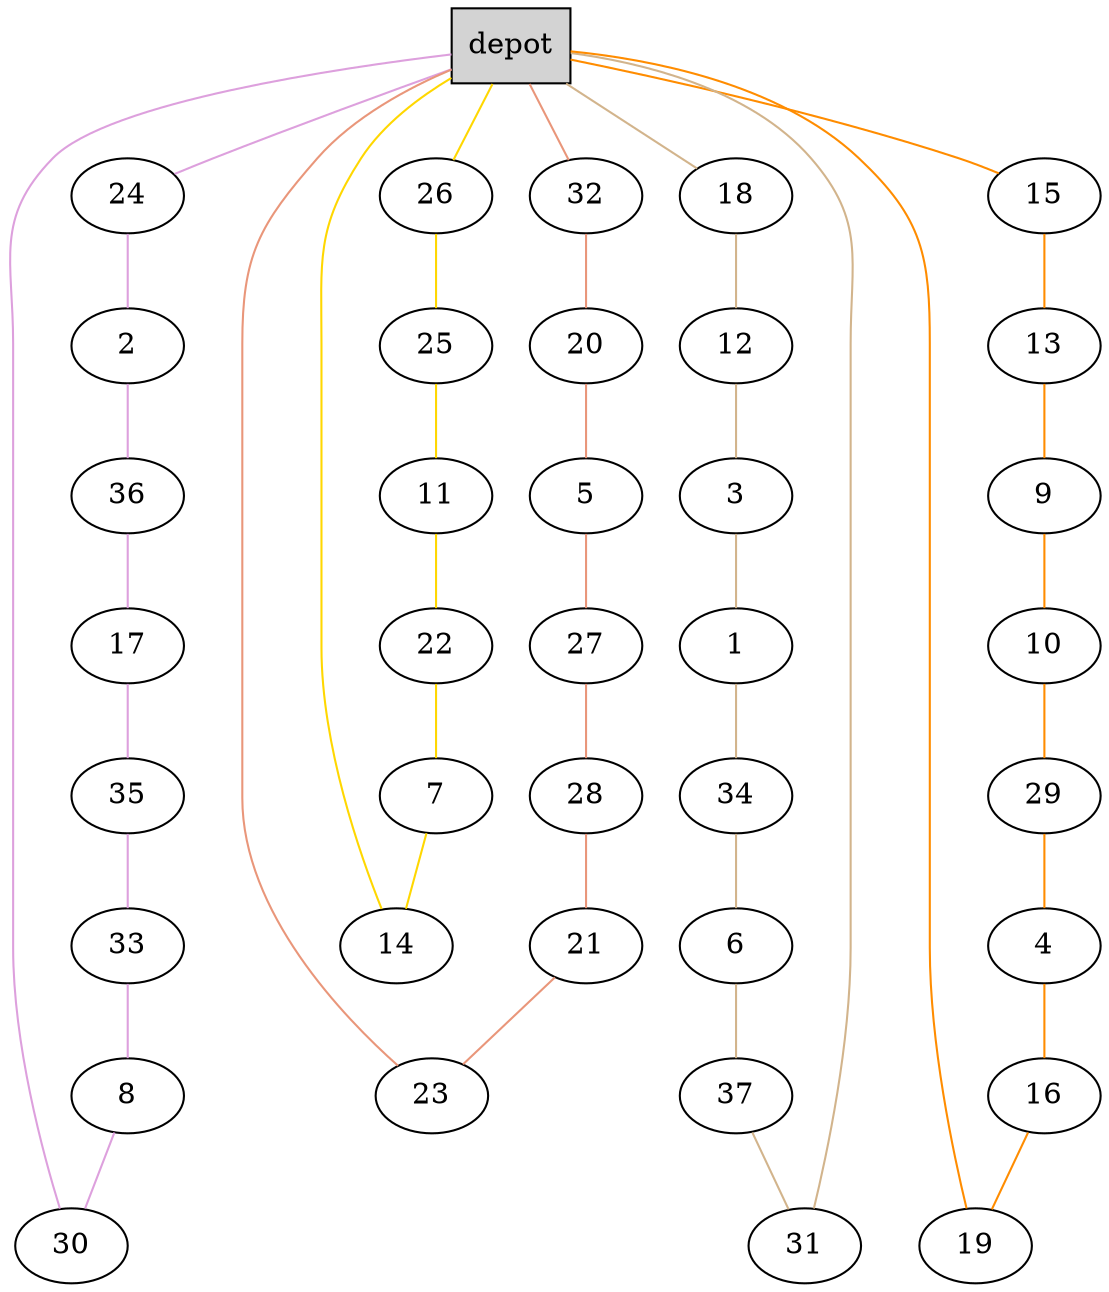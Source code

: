 graph G {
  0[shape = box, label = "depot", style = filled ];
  32[shape = ellipse];
  "0"--"32"[color = darksalmon];
  20[shape = ellipse];
  "32"--"20"[color = darksalmon];
  5[shape = ellipse];
  "20"--"5"[color = darksalmon];
  27[shape = ellipse];
  "5"--"27"[color = darksalmon];
  28[shape = ellipse];
  "27"--"28"[color = darksalmon];
  21[shape = ellipse];
  "28"--"21"[color = darksalmon];
  23[shape = ellipse];
  "21"--"23"[color = darksalmon];
  "23"--"0"[color = darksalmon];
  26[shape = ellipse];
  "0"--"26"[color = gold];
  25[shape = ellipse];
  "26"--"25"[color = gold];
  11[shape = ellipse];
  "25"--"11"[color = gold];
  22[shape = ellipse];
  "11"--"22"[color = gold];
  7[shape = ellipse];
  "22"--"7"[color = gold];
  14[shape = ellipse];
  "7"--"14"[color = gold];
  "14"--"0"[color = gold];
  24[shape = ellipse];
  "0"--"24"[color = plum];
  2[shape = ellipse];
  "24"--"2"[color = plum];
  36[shape = ellipse];
  "2"--"36"[color = plum];
  17[shape = ellipse];
  "36"--"17"[color = plum];
  35[shape = ellipse];
  "17"--"35"[color = plum];
  33[shape = ellipse];
  "35"--"33"[color = plum];
  8[shape = ellipse];
  "33"--"8"[color = plum];
  30[shape = ellipse];
  "8"--"30"[color = plum];
  "30"--"0"[color = plum];
  18[shape = ellipse];
  "0"--"18"[color = tan];
  12[shape = ellipse];
  "18"--"12"[color = tan];
  3[shape = ellipse];
  "12"--"3"[color = tan];
  1[shape = ellipse];
  "3"--"1"[color = tan];
  34[shape = ellipse];
  "1"--"34"[color = tan];
  6[shape = ellipse];
  "34"--"6"[color = tan];
  37[shape = ellipse];
  "6"--"37"[color = tan];
  31[shape = ellipse];
  "37"--"31"[color = tan];
  "31"--"0"[color = tan];
  15[shape = ellipse];
  "0"--"15"[color = darkorange];
  13[shape = ellipse];
  "15"--"13"[color = darkorange];
  9[shape = ellipse];
  "13"--"9"[color = darkorange];
  10[shape = ellipse];
  "9"--"10"[color = darkorange];
  29[shape = ellipse];
  "10"--"29"[color = darkorange];
  4[shape = ellipse];
  "29"--"4"[color = darkorange];
  16[shape = ellipse];
  "4"--"16"[color = darkorange];
  19[shape = ellipse];
  "16"--"19"[color = darkorange];
  "19"--"0"[color = darkorange];
}

